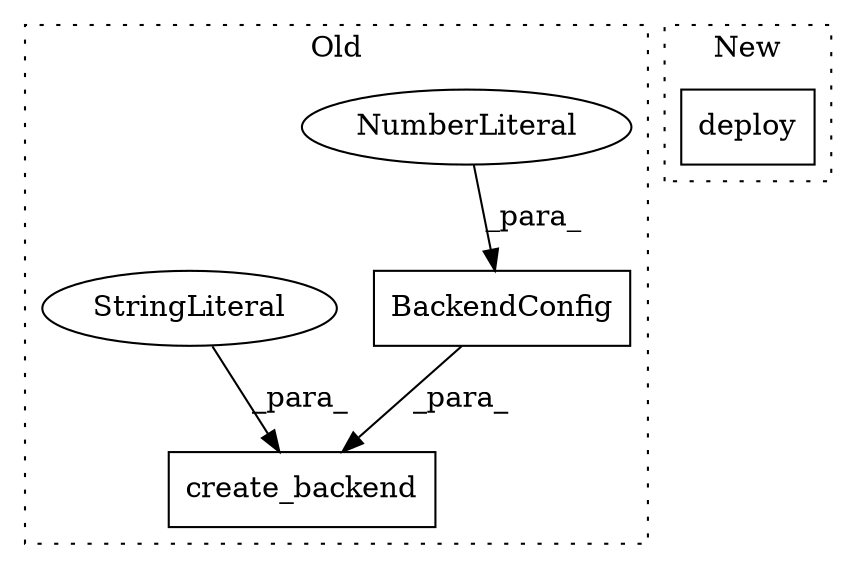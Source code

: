 digraph G {
subgraph cluster0 {
1 [label="BackendConfig" a="32" s="1403,1428" l="14,1" shape="box"];
3 [label="NumberLiteral" a="34" s="1424" l="4" shape="ellipse"];
4 [label="create_backend" a="32" s="1369,1429" l="15,1" shape="box"];
5 [label="StringLiteral" a="45" s="1384" l="6" shape="ellipse"];
label = "Old";
style="dotted";
}
subgraph cluster1 {
2 [label="deploy" a="32" s="1433" l="8" shape="box"];
label = "New";
style="dotted";
}
1 -> 4 [label="_para_"];
3 -> 1 [label="_para_"];
5 -> 4 [label="_para_"];
}